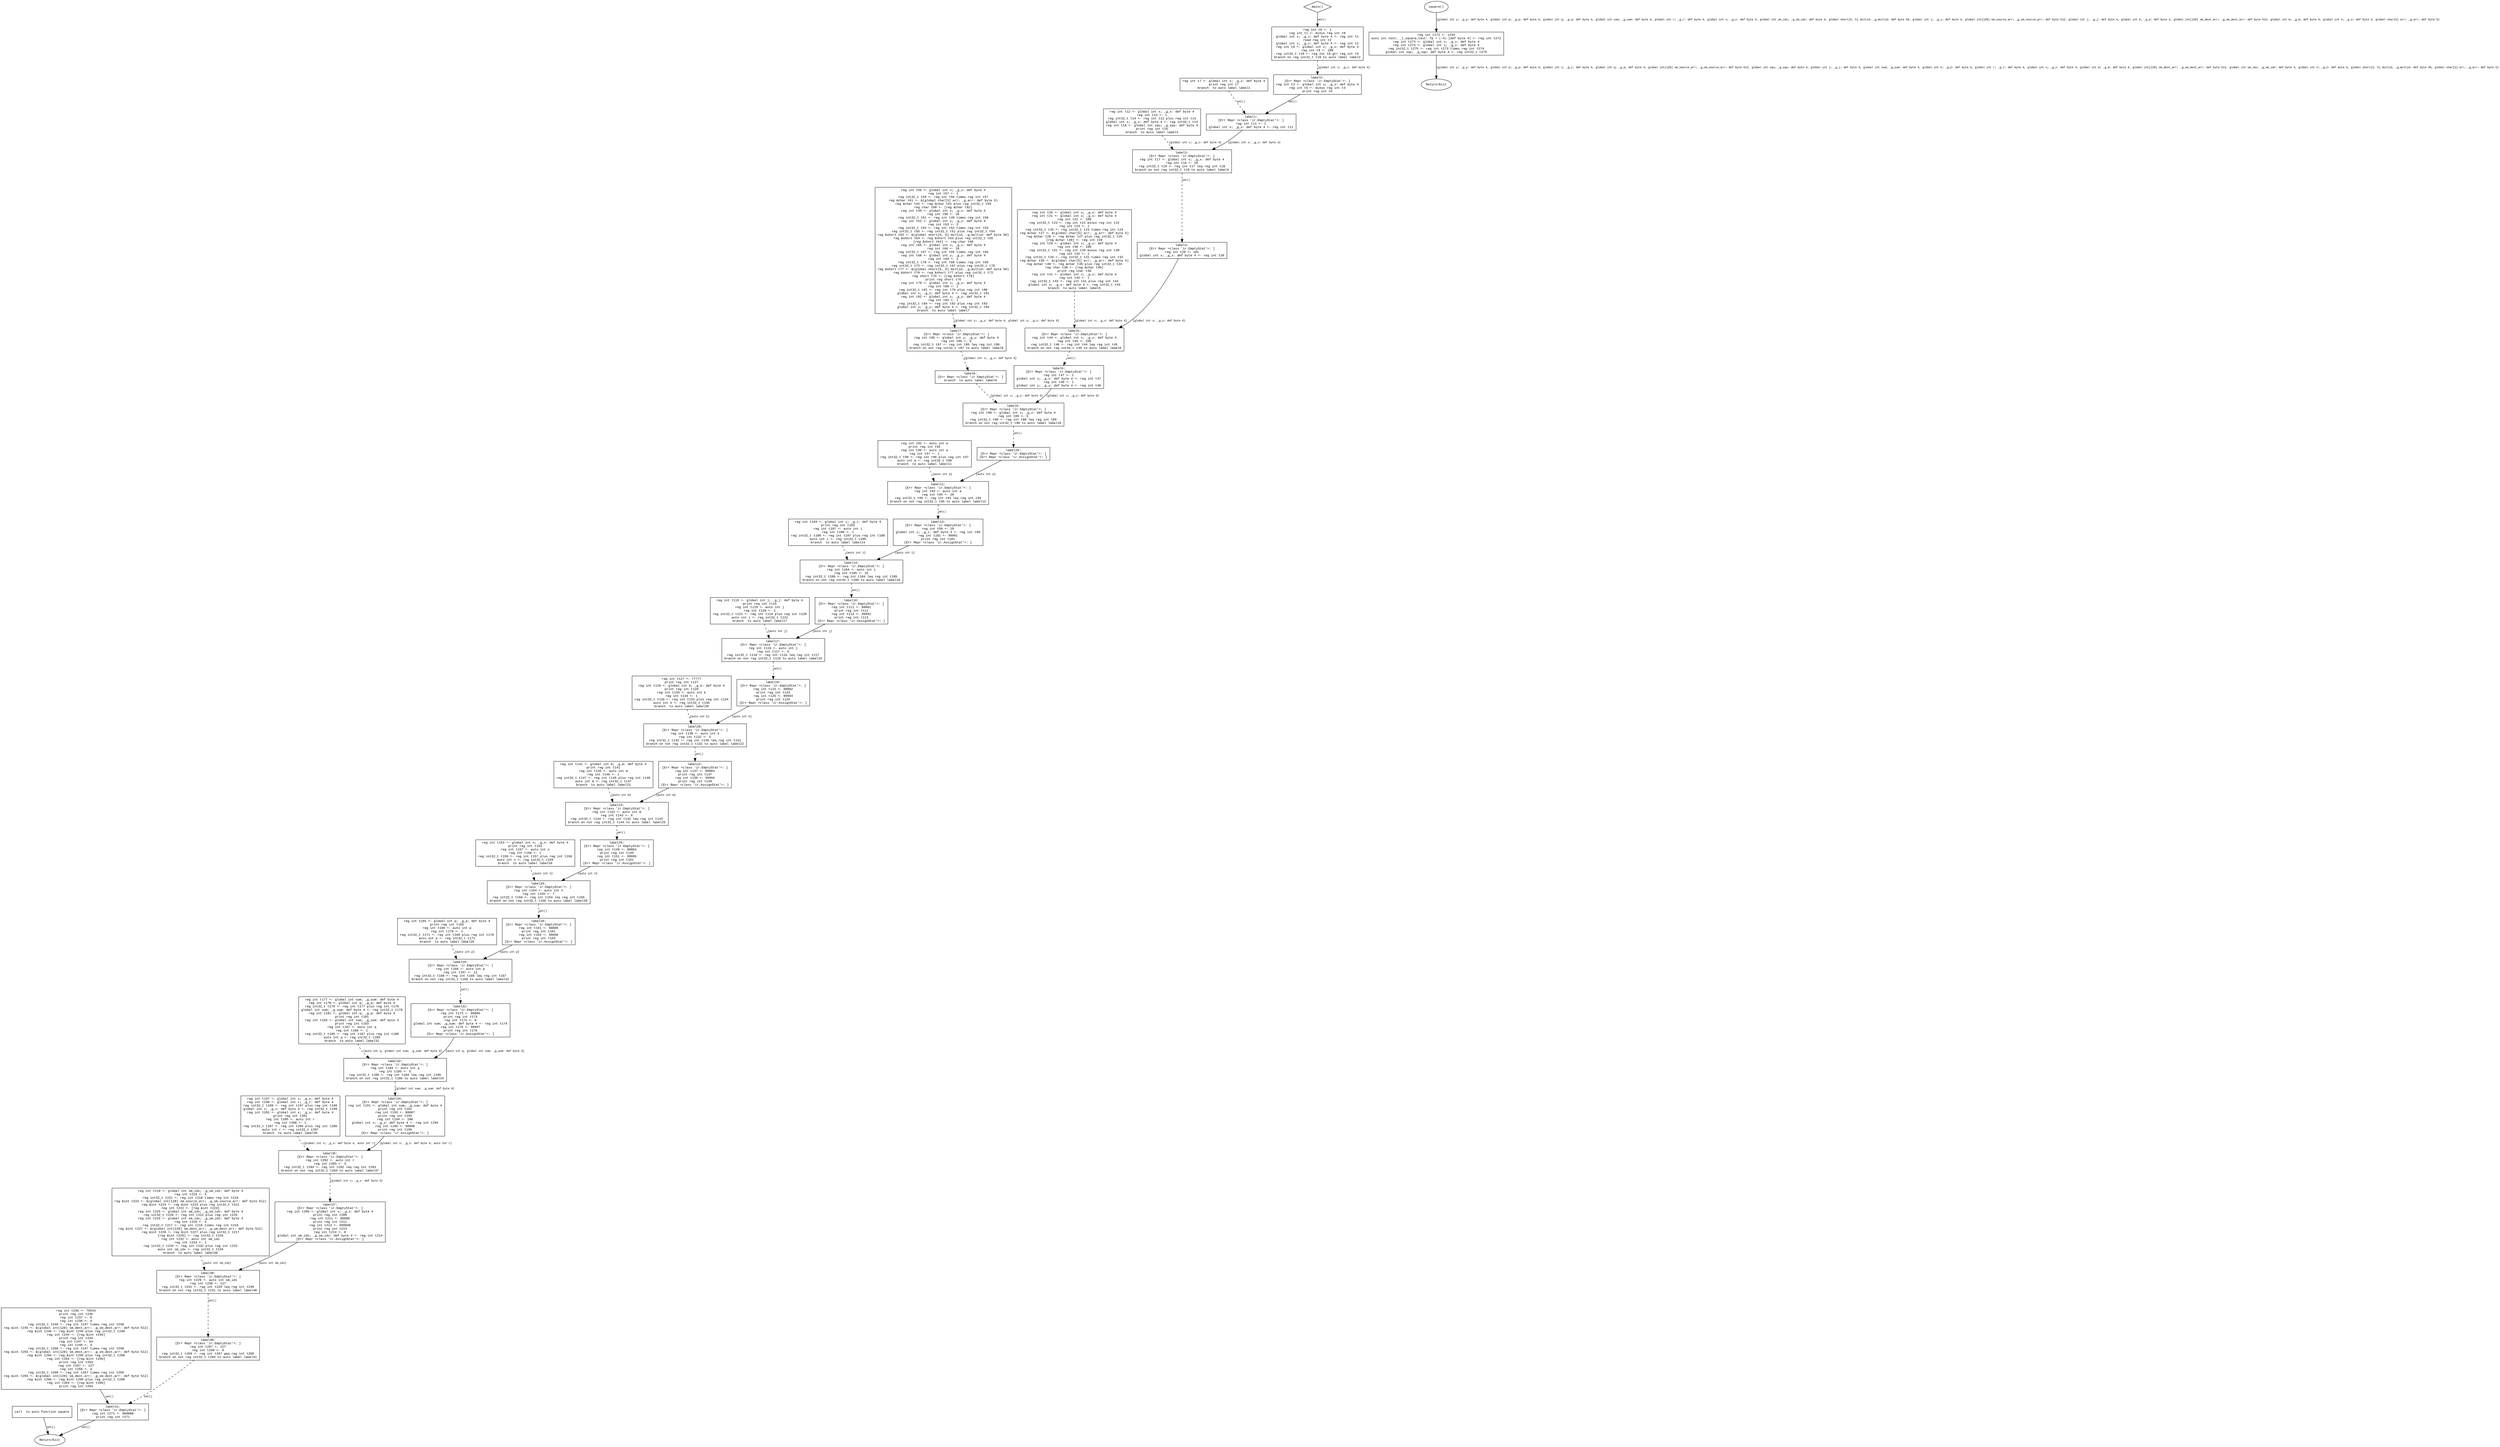 digraph G {
  rankdir=TB;
  node [shape=box, fontname="Courier New", fontsize=10];
  edge [fontname="Courier New", fontsize=9];

  // BasicBlock ID for CFG list: 139137684873424
  BB_139137684873424 [label="reg int t0 <- 1\nreg int t1 <- minus reg int t0\nglobal int x; _g_x: def byte 4 <- reg int t1\nread reg int t2\nglobal int x; _g_x: def byte 4 <- reg int t2\nreg int t8 <- global int x; _g_x: def byte 4\nreg int t9 <- 100\nreg int32_t t10 <- reg int t8 gtr reg int t9\nbranch on reg int32_t t10 to auto label label2"];
BB_139137684873424 -> BB_139137685196464 [style=dashed,label="{global int x; _g_x: def byte 4}"];
  // BasicBlock ID for CFG list: 139137685194064
  BB_139137685194064 [label="reg int t7 <- global int x; _g_x: def byte 4\nprint reg int t7\nbranch  to auto label label1"];
BB_139137685194064 -> BB_139137685196512 [style=dashed,label="set()"];
  // BasicBlock ID for CFG list: 139137685196464
  BB_139137685196464 [label="label2:\n[Err Repr <class 'ir.EmptyStat'>: ]\nreg int t3 <- global int x; _g_x: def byte 4\nreg int t5 <- minus reg int t3\nprint reg int t5"];
BB_139137685196464 -> BB_139137685196512 [label="set()"];
  // BasicBlock ID for CFG list: 139137685196512
  BB_139137685196512 [label="label1:\n[Err Repr <class 'ir.EmptyStat'>: ]\nreg int t11 <- 1\nglobal int x; _g_x: def byte 4 <- reg int t11"];
BB_139137685196512 -> BB_139137685196560 [label="{global int x; _g_x: def byte 4}"];
  // BasicBlock ID for CFG list: 139137685196560
  BB_139137685196560 [label="label3:\n[Err Repr <class 'ir.EmptyStat'>: ]\nreg int t17 <- global int x; _g_x: def byte 4\nreg int t18 <- 10\nreg int32_t t19 <- reg int t17 leq reg int t18\nbranch on not reg int32_t t19 to auto label label4"];
BB_139137685196560 -> BB_139137685194208 [style=dashed,label="set()"];
  // BasicBlock ID for CFG list: 139137685194160
  BB_139137685194160 [label="call  to auto function square"];
BB_139137685194160 -> exit_global [label="set()"];
  exit_global [shape=ellipse, label="Return/Exit"];
  // BasicBlock ID for CFG list: 139137685193728
  BB_139137685193728 [label="reg int t12 <- global int x; _g_x: def byte 4\nreg int t13 <- 1\nreg int32_t t14 <- reg int t12 plus reg int t13\nglobal int x; _g_x: def byte 4 <- reg int32_t t14\nreg int t16 <- global int squ; _g_squ: def byte 4\nprint reg int t16\nbranch  to auto label label3"];
BB_139137685193728 -> BB_139137685196560 [style=dashed,label="{global int x; _g_x: def byte 4}"];
  // BasicBlock ID for CFG list: 139137685194208
  BB_139137685194208 [label="label4:\n[Err Repr <class 'ir.EmptyStat'>: ]\nreg int t20 <- 101\nglobal int x; _g_x: def byte 4 <- reg int t20"];
BB_139137685194208 -> BB_139137685193824 [label="{global int x; _g_x: def byte 4}"];
  // BasicBlock ID for CFG list: 139137685193824
  BB_139137685193824 [label="label5:\n[Err Repr <class 'ir.EmptyStat'>: ]\nreg int t44 <- global int x; _g_x: def byte 4\nreg int t45 <- 105\nreg int32_t t46 <- reg int t44 leq reg int t45\nbranch on not reg int32_t t46 to auto label label6"];
BB_139137685193824 -> BB_139137685207648 [style=dashed,label="set()"];
  // BasicBlock ID for CFG list: 139137685193776
  BB_139137685193776 [label="reg int t26 <- global int x; _g_x: def byte 4\nreg int t21 <- global int x; _g_x: def byte 4\nreg int t22 <- 100\nreg int32_t t23 <- reg int t21 minus reg int t22\nreg int t24 <- 1\nreg int32_t t25 <- reg int32_t t23 times reg int t24\nreg &char t27 <- &(global char[5] arr; _g_arr: def byte 5)\nreg &char t28 <- reg &char t27 plus reg int32_t t25\n[reg &char t28] <- reg int t26\nreg int t29 <- global int x; _g_x: def byte 4\nreg int t30 <- 100\nreg int32_t t31 <- reg int t29 minus reg int t30\nreg int t32 <- 1\nreg int32_t t34 <- reg int32_t t31 times reg int t32\nreg &char t39 <- &(global char[5] arr; _g_arr: def byte 5)\nreg &char t40 <- reg &char t39 plus reg int32_t t34\nreg char t38 <- [reg &char t40]\nprint reg char t38\nreg int t41 <- global int x; _g_x: def byte 4\nreg int t42 <- 1\nreg int32_t t43 <- reg int t41 plus reg int t42\nglobal int x; _g_x: def byte 4 <- reg int32_t t43\nbranch  to auto label label5"];
BB_139137685193776 -> BB_139137685193824 [style=dashed,label="{global int x; _g_x: def byte 4}"];
  // BasicBlock ID for CFG list: 139137685207648
  BB_139137685207648 [label="label6:\n[Err Repr <class 'ir.EmptyStat'>: ]\nreg int t47 <- 1\nglobal int x; _g_x: def byte 4 <- reg int t47\nreg int t48 <- 1\nglobal int y; _g_y: def byte 4 <- reg int t48"];
BB_139137685207648 -> BB_139137685207744 [label="{global int x; _g_x: def byte 4}"];
  // BasicBlock ID for CFG list: 139137685207744
  BB_139137685207744 [label="label9:\n[Err Repr <class 'ir.EmptyStat'>: ]\nreg int t88 <- global int x; _g_x: def byte 4\nreg int t89 <- 5\nreg int32_t t90 <- reg int t88 leq reg int t89\nbranch on not reg int32_t t90 to auto label label10"];
BB_139137685207744 -> BB_139137685207360 [style=dashed,label="set()"];
  // BasicBlock ID for CFG list: 139137685207312
  BB_139137685207312 [label="label7:\n[Err Repr <class 'ir.EmptyStat'>: ]\nreg int t85 <- global int y; _g_y: def byte 4\nreg int t86 <- 5\nreg int32_t t87 <- reg int t85 leq reg int t86\nbranch on not reg int32_t t87 to auto label label8"];
BB_139137685207312 -> BB_139137685207408 [style=dashed,label="{global int x; _g_x: def byte 4}"];
  // BasicBlock ID for CFG list: 139137685207792
  BB_139137685207792 [label="reg int t56 <- global int x; _g_x: def byte 4\nreg int t57 <- 1\nreg int32_t t59 <- reg int t56 times reg int t57\nreg &char t61 <- &(global char[5] arr; _g_arr: def byte 5)\nreg &char t62 <- reg &char t61 plus reg int32_t t59\nreg char t60 <- [reg &char t62]\nreg int t49 <- global int x; _g_x: def byte 4\nreg int t50 <- 10\nreg int32_t t51 <- reg int t49 times reg int t50\nreg int t52 <- global int y; _g_y: def byte 4\nreg int t53 <- 2\nreg int32_t t54 <- reg int t52 times reg int t53\nreg int32_t t55 <- reg int32_t t51 plus reg int32_t t54\nreg &short t63 <- &(global short[5, 5] multid; _g_multid: def byte 50)\nreg &short t64 <- reg &short t63 plus reg int32_t t55\n[reg &short t64] <- reg char t60\nreg int t65 <- global int x; _g_x: def byte 4\nreg int t66 <- 10\nreg int32_t t67 <- reg int t65 times reg int t66\nreg int t68 <- global int y; _g_y: def byte 4\nreg int t69 <- 2\nreg int32_t t70 <- reg int t68 times reg int t69\nreg int32_t t72 <- reg int32_t t67 plus reg int32_t t70\nreg &short t77 <- &(global short[5, 5] multid; _g_multid: def byte 50)\nreg &short t78 <- reg &short t77 plus reg int32_t t72\nreg short t76 <- [reg &short t78]\nprint reg short t76\nreg int t79 <- global int x; _g_x: def byte 4\nreg int t80 <- 1\nreg int32_t t81 <- reg int t79 plus reg int t80\nglobal int x; _g_x: def byte 4 <- reg int32_t t81\nreg int t82 <- global int y; _g_y: def byte 4\nreg int t83 <- 1\nreg int32_t t84 <- reg int t82 plus reg int t83\nglobal int y; _g_y: def byte 4 <- reg int32_t t84\nbranch  to auto label label7"];
BB_139137685207792 -> BB_139137685207312 [style=dashed,label="{global int y; _g_y: def byte 4, global int x; _g_x: def byte 4}"];
  // BasicBlock ID for CFG list: 139137685207408
  BB_139137685207408 [label="label8:\n[Err Repr <class 'ir.EmptyStat'>: ]\nbranch  to auto label label9"];
BB_139137685207408 -> BB_139137685207744 [style=dashed,label="{global int x; _g_x: def byte 4}"];
  // BasicBlock ID for CFG list: 139137685207360
  BB_139137685207360 [label="label10:\n[Err Repr <class 'ir.EmptyStat'>: ]\n[Err Repr <class 'ir.AssignStat'>: ]"];
BB_139137685207360 -> BB_139137685234976 [label="{auto int a}"];
  // BasicBlock ID for CFG list: 139137685234976
  BB_139137685234976 [label="label11:\n[Err Repr <class 'ir.EmptyStat'>: ]\nreg int t93 <- auto int a\nreg int t94 <- 20\nreg int32_t t95 <- reg int t93 leq reg int t94\nbranch on not reg int32_t t95 to auto label label13"];
BB_139137685234976 -> BB_139137685237616 [style=dashed,label="set()"];
  // BasicBlock ID for CFG list: 139137685235072
  BB_139137685235072 [label="reg int t92 <- auto int a\nprint reg int t92\nreg int t96 <- auto int a\nreg int t97 <- 1\nreg int32_t t98 <- reg int t96 plus reg int t97\nauto int a <- reg int32_t t98\nbranch  to auto label label11"];
BB_139137685235072 -> BB_139137685234976 [style=dashed,label="{auto int a}"];
  // BasicBlock ID for CFG list: 139137685237616
  BB_139137685237616 [label="label13:\n[Err Repr <class 'ir.EmptyStat'>: ]\nreg int t99 <- 10\nglobal int i; _g_i: def byte 4 <- reg int t99\nreg int t101 <- 99991\nprint reg int t101\n[Err Repr <class 'ir.AssignStat'>: ]"];
BB_139137685237616 -> BB_139137685237712 [label="{auto int i}"];
  // BasicBlock ID for CFG list: 139137685237712
  BB_139137685237712 [label="label14:\n[Err Repr <class 'ir.EmptyStat'>: ]\nreg int t104 <- auto int i\nreg int t105 <- 15\nreg int32_t t106 <- reg int t104 leq reg int t105\nbranch on not reg int32_t t106 to auto label label16"];
BB_139137685237712 -> BB_139137685237664 [style=dashed,label="set()"];
  // BasicBlock ID for CFG list: 139137685237280
  BB_139137685237280 [label="reg int t103 <- global int i; _g_i: def byte 4\nprint reg int t103\nreg int t107 <- auto int i\nreg int t108 <- 1\nreg int32_t t109 <- reg int t107 plus reg int t108\nauto int i <- reg int32_t t109\nbranch  to auto label label14"];
BB_139137685237280 -> BB_139137685237712 [style=dashed,label="{auto int i}"];
  // BasicBlock ID for CFG list: 139137685237664
  BB_139137685237664 [label="label16:\n[Err Repr <class 'ir.EmptyStat'>: ]\nreg int t111 <- 88881\nprint reg int t111\nreg int t113 <- 99992\nprint reg int t113\n[Err Repr <class 'ir.AssignStat'>: ]"];
BB_139137685237664 -> BB_139137685237328 [label="{auto int j}"];
  // BasicBlock ID for CFG list: 139137685237328
  BB_139137685237328 [label="label17:\n[Err Repr <class 'ir.EmptyStat'>: ]\nreg int t116 <- auto int j\nreg int t117 <- 5\nreg int32_t t118 <- reg int t116 leq reg int t117\nbranch on not reg int32_t t118 to auto label label19"];
BB_139137685237328 -> BB_139137685236176 [style=dashed,label="set()"];
  // BasicBlock ID for CFG list: 139137685237376
  BB_139137685237376 [label="reg int t115 <- global int j; _g_j: def byte 4\nprint reg int t115\nreg int t119 <- auto int j\nreg int t120 <- 1\nreg int32_t t121 <- reg int t119 plus reg int t120\nauto int j <- reg int32_t t121\nbranch  to auto label label17"];
BB_139137685237376 -> BB_139137685237328 [style=dashed,label="{auto int j}"];
  // BasicBlock ID for CFG list: 139137685236176
  BB_139137685236176 [label="label19:\n[Err Repr <class 'ir.EmptyStat'>: ]\nreg int t123 <- 88882\nprint reg int t123\nreg int t125 <- 99993\nprint reg int t125\n[Err Repr <class 'ir.AssignStat'>: ]"];
BB_139137685236176 -> BB_139137685236224 [label="{auto int k}"];
  // BasicBlock ID for CFG list: 139137685236224
  BB_139137685236224 [label="label20:\n[Err Repr <class 'ir.EmptyStat'>: ]\nreg int t130 <- auto int k\nreg int t131 <- 5\nreg int32_t t132 <- reg int t130 leq reg int t131\nbranch on not reg int32_t t132 to auto label label22"];
BB_139137685236224 -> BB_139137685235792 [style=dashed,label="set()"];
  // BasicBlock ID for CFG list: 139137685235408
  BB_139137685235408 [label="reg int t127 <- 77777\nprint reg int t127\nreg int t129 <- global int k; _g_k: def byte 4\nprint reg int t129\nreg int t133 <- auto int k\nreg int t134 <- 1\nreg int32_t t135 <- reg int t133 plus reg int t134\nauto int k <- reg int32_t t135\nbranch  to auto label label20"];
BB_139137685235408 -> BB_139137685236224 [style=dashed,label="{auto int k}"];
  // BasicBlock ID for CFG list: 139137685235792
  BB_139137685235792 [label="label22:\n[Err Repr <class 'ir.EmptyStat'>: ]\nreg int t137 <- 88883\nprint reg int t137\nreg int t139 <- 99994\nprint reg int t139\n[Err Repr <class 'ir.AssignStat'>: ]"];
BB_139137685235792 -> BB_139137685235840 [label="{auto int m}"];
  // BasicBlock ID for CFG list: 139137685235840
  BB_139137685235840 [label="label23:\n[Err Repr <class 'ir.EmptyStat'>: ]\nreg int t142 <- auto int m\nreg int t143 <- 6\nreg int32_t t144 <- reg int t142 leq reg int t143\nbranch on not reg int32_t t144 to auto label label25"];
BB_139137685235840 -> BB_139137685241712 [style=dashed,label="set()"];
  // BasicBlock ID for CFG list: 139137685235744
  BB_139137685235744 [label="reg int t141 <- global int m; _g_m: def byte 4\nprint reg int t141\nreg int t145 <- auto int m\nreg int t146 <- 1\nreg int32_t t147 <- reg int t145 plus reg int t146\nauto int m <- reg int32_t t147\nbranch  to auto label label23"];
BB_139137685235744 -> BB_139137685235840 [style=dashed,label="{auto int m}"];
  // BasicBlock ID for CFG list: 139137685241712
  BB_139137685241712 [label="label25:\n[Err Repr <class 'ir.EmptyStat'>: ]\nreg int t149 <- 88884\nprint reg int t149\nreg int t151 <- 99995\nprint reg int t151\n[Err Repr <class 'ir.AssignStat'>: ]"];
BB_139137685241712 -> BB_139137685241808 [label="{auto int n}"];
  // BasicBlock ID for CFG list: 139137685241808
  BB_139137685241808 [label="label26:\n[Err Repr <class 'ir.EmptyStat'>: ]\nreg int t154 <- auto int n\nreg int t155 <- 7\nreg int32_t t156 <- reg int t154 leq reg int t155\nbranch on not reg int32_t t156 to auto label label28"];
BB_139137685241808 -> BB_139137685240944 [style=dashed,label="set()"];
  // BasicBlock ID for CFG list: 139137685240416
  BB_139137685240416 [label="reg int t153 <- global int n; _g_n: def byte 4\nprint reg int t153\nreg int t157 <- auto int n\nreg int t158 <- 1\nreg int32_t t159 <- reg int t157 plus reg int t158\nauto int n <- reg int32_t t159\nbranch  to auto label label26"];
BB_139137685240416 -> BB_139137685241808 [style=dashed,label="{auto int n}"];
  // BasicBlock ID for CFG list: 139137685240944
  BB_139137685240944 [label="label28:\n[Err Repr <class 'ir.EmptyStat'>: ]\nreg int t161 <- 88885\nprint reg int t161\nreg int t163 <- 99996\nprint reg int t163\n[Err Repr <class 'ir.AssignStat'>: ]"];
BB_139137685240944 -> BB_139137685241760 [label="{auto int p}"];
  // BasicBlock ID for CFG list: 139137685241760
  BB_139137685241760 [label="label29:\n[Err Repr <class 'ir.EmptyStat'>: ]\nreg int t166 <- auto int p\nreg int t167 <- 12\nreg int32_t t168 <- reg int t166 leq reg int t167\nbranch on not reg int32_t t168 to auto label label31"];
BB_139137685241760 -> BB_139137685241376 [style=dashed,label="set()"];
  // BasicBlock ID for CFG list: 139137685240992
  BB_139137685240992 [label="reg int t165 <- global int p; _g_p: def byte 4\nprint reg int t165\nreg int t169 <- auto int p\nreg int t170 <- 1\nreg int32_t t171 <- reg int t169 plus reg int t170\nauto int p <- reg int32_t t171\nbranch  to auto label label29"];
BB_139137685240992 -> BB_139137685241760 [style=dashed,label="{auto int p}"];
  // BasicBlock ID for CFG list: 139137685241376
  BB_139137685241376 [label="label31:\n[Err Repr <class 'ir.EmptyStat'>: ]\nreg int t173 <- 88886\nprint reg int t173\nreg int t174 <- 0\nglobal int sum; _g_sum: def byte 4 <- reg int t174\nreg int t176 <- 99997\nprint reg int t176\n[Err Repr <class 'ir.AssignStat'>: ]"];
BB_139137685241376 -> BB_139137685241472 [label="{auto int q, global int sum; _g_sum: def byte 4}"];
  // BasicBlock ID for CFG list: 139137685241472
  BB_139137685241472 [label="label32:\n[Err Repr <class 'ir.EmptyStat'>: ]\nreg int t184 <- auto int q\nreg int t185 <- 5\nreg int32_t t186 <- reg int t184 leq reg int t185\nbranch on not reg int32_t t186 to auto label label34"];
BB_139137685241472 -> BB_139137685241424 [style=dashed,label="{global int sum; _g_sum: def byte 4}"];
  // BasicBlock ID for CFG list: 139137685240704
  BB_139137685240704 [label="reg int t177 <- global int sum; _g_sum: def byte 4\nreg int t178 <- global int q; _g_q: def byte 4\nreg int32_t t179 <- reg int t177 plus reg int t178\nglobal int sum; _g_sum: def byte 4 <- reg int32_t t179\nreg int t181 <- global int q; _g_q: def byte 4\nprint reg int t181\nreg int t183 <- global int sum; _g_sum: def byte 4\nprint reg int t183\nreg int t187 <- auto int q\nreg int t188 <- 1\nreg int32_t t189 <- reg int t187 plus reg int t188\nauto int q <- reg int32_t t189\nbranch  to auto label label32"];
BB_139137685240704 -> BB_139137685241472 [style=dashed,label="{auto int q, global int sum; _g_sum: def byte 4}"];
  // BasicBlock ID for CFG list: 139137685241424
  BB_139137685241424 [label="label34:\n[Err Repr <class 'ir.EmptyStat'>: ]\nreg int t191 <- global int sum; _g_sum: def byte 4\nprint reg int t191\nreg int t193 <- 88887\nprint reg int t193\nreg int t194 <- 100\nglobal int x; _g_x: def byte 4 <- reg int t194\nreg int t196 <- 99998\nprint reg int t196\n[Err Repr <class 'ir.AssignStat'>: ]"];
BB_139137685241424 -> BB_139137685240176 [label="{global int x; _g_x: def byte 4, auto int r}"];
  // BasicBlock ID for CFG list: 139137685240176
  BB_139137685240176 [label="label35:\n[Err Repr <class 'ir.EmptyStat'>: ]\nreg int t202 <- auto int r\nreg int t203 <- 3\nreg int32_t t204 <- reg int t202 leq reg int t203\nbranch on not reg int32_t t204 to auto label label37"];
BB_139137685240176 -> BB_139137685240224 [style=dashed,label="{global int x; _g_x: def byte 4}"];
  // BasicBlock ID for CFG list: 139137685239984
  BB_139137685239984 [label="reg int t197 <- global int x; _g_x: def byte 4\nreg int t198 <- global int r; _g_r: def byte 4\nreg int32_t t199 <- reg int t197 plus reg int t198\nglobal int x; _g_x: def byte 4 <- reg int32_t t199\nreg int t201 <- global int x; _g_x: def byte 4\nprint reg int t201\nreg int t205 <- auto int r\nreg int t206 <- 1\nreg int32_t t207 <- reg int t205 plus reg int t206\nauto int r <- reg int32_t t207\nbranch  to auto label label35"];
BB_139137685239984 -> BB_139137685240176 [style=dashed,label="{global int x; _g_x: def byte 4, auto int r}"];
  // BasicBlock ID for CFG list: 139137685240224
  BB_139137685240224 [label="label37:\n[Err Repr <class 'ir.EmptyStat'>: ]\nreg int t209 <- global int x; _g_x: def byte 4\nprint reg int t209\nreg int t211 <- 88888\nprint reg int t211\nreg int t213 <- 999990\nprint reg int t213\nreg int t214 <- 0\nglobal int sm_idx; _g_sm_idx: def byte 4 <- reg int t214\n[Err Repr <class 'ir.AssignStat'>: ]"];
BB_139137685240224 -> BB_139137685239648 [label="{auto int sm_idx}"];
  // BasicBlock ID for CFG list: 139137685239648
  BB_139137685239648 [label="label38:\n[Err Repr <class 'ir.EmptyStat'>: ]\nreg int t229 <- auto int sm_idx\nreg int t230 <- 127\nreg int32_t t231 <- reg int t229 leq reg int t230\nbranch on not reg int32_t t231 to auto label label40"];
BB_139137685239648 -> BB_139137685238160 [style=dashed,label="set()"];
  // BasicBlock ID for CFG list: 139137685239696
  BB_139137685239696 [label="reg int t218 <- global int sm_idx; _g_sm_idx: def byte 4\nreg int t219 <- 4\nreg int32_t t221 <- reg int t218 times reg int t219\nreg &int t223 <- &(global int[128] sm_source_arr; _g_sm_source_arr: def byte 512)\nreg &int t224 <- reg &int t223 plus reg int32_t t221\nreg int t222 <- [reg &int t224]\nreg int t225 <- global int sm_idx; _g_sm_idx: def byte 4\nreg int32_t t226 <- reg int t222 plus reg int t225\nreg int t215 <- global int sm_idx; _g_sm_idx: def byte 4\nreg int t216 <- 4\nreg int32_t t217 <- reg int t215 times reg int t216\nreg &int t227 <- &(global int[128] sm_dest_arr; _g_sm_dest_arr: def byte 512)\nreg &int t228 <- reg &int t227 plus reg int32_t t217\n[reg &int t228] <- reg int32_t t226\nreg int t232 <- auto int sm_idx\nreg int t233 <- 1\nreg int32_t t234 <- reg int t232 plus reg int t233\nauto int sm_idx <- reg int32_t t234\nbranch  to auto label label38"];
BB_139137685239696 -> BB_139137685239648 [style=dashed,label="{auto int sm_idx}"];
  // BasicBlock ID for CFG list: 139137685238160
  BB_139137685238160 [label="label40:\n[Err Repr <class 'ir.EmptyStat'>: ]\nreg int t267 <- 127\nreg int t268 <- 0\nreg int32_t t269 <- reg int t267 geq reg int t268\nbranch on not reg int32_t t269 to auto label label41"];
BB_139137685238160 -> BB_139137684876880 [style=dashed,label="set()"];
  // BasicBlock ID for CFG list: 139137685239456
  BB_139137685239456 [label="reg int t236 <- 76543\nprint reg int t236\nreg int t237 <- 0\nreg int t238 <- 4\nreg int32_t t240 <- reg int t237 times reg int t238\nreg &int t245 <- &(global int[128] sm_dest_arr; _g_sm_dest_arr: def byte 512)\nreg &int t246 <- reg &int t245 plus reg int32_t t240\nreg int t244 <- [reg &int t246]\nprint reg int t244\nreg int t247 <- 64\nreg int t248 <- 4\nreg int32_t t250 <- reg int t247 times reg int t248\nreg &int t255 <- &(global int[128] sm_dest_arr; _g_sm_dest_arr: def byte 512)\nreg &int t256 <- reg &int t255 plus reg int32_t t250\nreg int t254 <- [reg &int t256]\nprint reg int t254\nreg int t257 <- 127\nreg int t258 <- 4\nreg int32_t t260 <- reg int t257 times reg int t258\nreg &int t265 <- &(global int[128] sm_dest_arr; _g_sm_dest_arr: def byte 512)\nreg &int t266 <- reg &int t265 plus reg int32_t t260\nreg int t264 <- [reg &int t266]\nprint reg int t264"];
BB_139137685239456 -> BB_139137684876880 [label="set()"];
  // BasicBlock ID for CFG list: 139137684876880
  BB_139137684876880 [label="label41:\n[Err Repr <class 'ir.EmptyStat'>: ]\nreg int t271 <- 888880\nprint reg int t271"];
BB_139137684876880 -> exit_global [label="set()"];
  // BasicBlock ID for CFG list: 139137685238064
  BB_139137685238064 [label="reg int t272 <- 1234\nauto int test; _l_square_test: fp + (-4) [def byte 4] <- reg int t272\nreg int t273 <- global int x; _g_x: def byte 4\nreg int t274 <- global int x; _g_x: def byte 4\nreg int32_t t275 <- reg int t273 times reg int t274\nglobal int squ; _g_squ: def byte 4 <- reg int32_t t275"];
BB_139137685238064 -> exit_Func_square [label="{global int y; _g_y: def byte 4, global int p; _g_p: def byte 4, global int i; _g_i: def byte 4, global int q; _g_q: def byte 4, global int[128] sm_source_arr; _g_sm_source_arr: def byte 512, global int squ; _g_squ: def byte 4, global int j; _g_j: def byte 4, global int sum; _g_sum: def byte 4, global int k; _g_k: def byte 4, global int r; _g_r: def byte 4, global int x; _g_x: def byte 4, global int m; _g_m: def byte 4, global int[128] sm_dest_arr; _g_sm_dest_arr: def byte 512, global int sm_idx; _g_sm_idx: def byte 4, global int n; _g_n: def byte 4, global short[5, 5] multid; _g_multid: def byte 50, global char[5] arr; _g_arr: def byte 5}"];
  exit_Func_square [shape=ellipse, label="Return/Exit"];

  // Entry Points
  Entry_main [shape=diamond, label="main()"];
  Entry_main -> BB_139137684873424 [label="set()", weight=10];
  Entry_square [shape=ellipse, label="square()"];
  Entry_square -> BB_139137685238064 [label="{global int y; _g_y: def byte 4, global int p; _g_p: def byte 4, global int q; _g_q: def byte 4, global int sum; _g_sum: def byte 4, global int r; _g_r: def byte 4, global int x; _g_x: def byte 4, global int sm_idx; _g_sm_idx: def byte 4, global short[5, 5] multid; _g_multid: def byte 50, global int i; _g_i: def byte 4, global int[128] sm_source_arr; _g_sm_source_arr: def byte 512, global int j; _g_j: def byte 4, global int k; _g_k: def byte 4, global int[128] sm_dest_arr; _g_sm_dest_arr: def byte 512, global int m; _g_m: def byte 4, global int n; _g_n: def byte 4, global char[5] arr; _g_arr: def byte 5}", weight=10];
}
